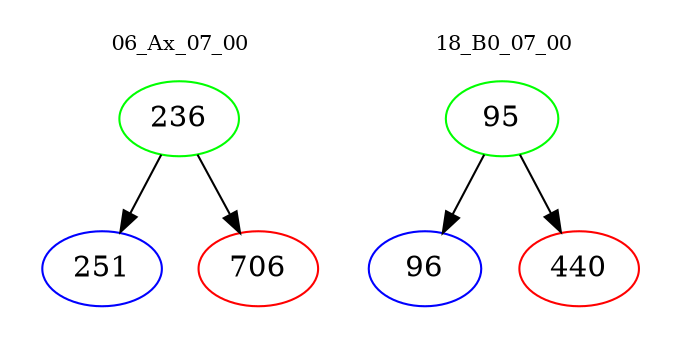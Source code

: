 digraph{
subgraph cluster_0 {
color = white
label = "06_Ax_07_00";
fontsize=10;
T0_236 [label="236", color="green"]
T0_236 -> T0_251 [color="black"]
T0_251 [label="251", color="blue"]
T0_236 -> T0_706 [color="black"]
T0_706 [label="706", color="red"]
}
subgraph cluster_1 {
color = white
label = "18_B0_07_00";
fontsize=10;
T1_95 [label="95", color="green"]
T1_95 -> T1_96 [color="black"]
T1_96 [label="96", color="blue"]
T1_95 -> T1_440 [color="black"]
T1_440 [label="440", color="red"]
}
}
